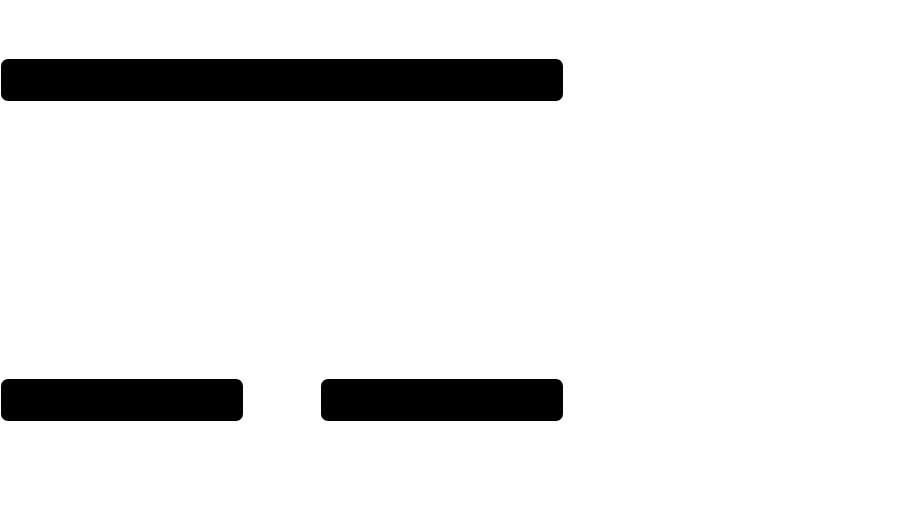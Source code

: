 <mxfile version="24.4.8" type="github">
  <diagram name="第 1 页" id="DQh3fc6psMyw85Z0XzZS">
    <mxGraphModel dx="1221" dy="777" grid="1" gridSize="10" guides="1" tooltips="1" connect="1" arrows="1" fold="1" page="1" pageScale="1" pageWidth="827" pageHeight="1169" math="0" shadow="0">
      <root>
        <mxCell id="0" />
        <mxCell id="1" parent="0" />
        <mxCell id="Wv-iVQrVYat-YHuMPyjr-1" value="" style="rounded=1;whiteSpace=wrap;html=1;gradientColor=none;fillColor=#000000;" parent="1" vertex="1">
          <mxGeometry x="160" y="350" width="120" height="20" as="geometry" />
        </mxCell>
        <mxCell id="Wv-iVQrVYat-YHuMPyjr-2" value="" style="rounded=1;whiteSpace=wrap;html=1;gradientColor=none;fillColor=#000000;" parent="1" vertex="1">
          <mxGeometry x="320" y="350" width="120" height="20" as="geometry" />
        </mxCell>
        <mxCell id="Wv-iVQrVYat-YHuMPyjr-3" value="" style="rounded=1;whiteSpace=wrap;html=1;gradientColor=none;fillColor=#000000;" parent="1" vertex="1">
          <mxGeometry x="160" y="190" width="280" height="20" as="geometry" />
        </mxCell>
        <mxCell id="Wv-iVQrVYat-YHuMPyjr-4" value="" style="shape=cross;whiteSpace=wrap;html=1;rotation=45;strokeColor=none;fillColor=none;" parent="1" vertex="1">
          <mxGeometry x="520" y="320" width="80" height="80" as="geometry" />
        </mxCell>
        <mxCell id="Wv-iVQrVYat-YHuMPyjr-5" value="" style="verticalLabelPosition=bottom;verticalAlign=top;html=1;shape=mxgraph.basic.donut;dx=16.56;fillColor=none;strokeColor=none;" parent="1" vertex="1">
          <mxGeometry x="520" y="160" width="80" height="80" as="geometry" />
        </mxCell>
      </root>
    </mxGraphModel>
  </diagram>
</mxfile>
